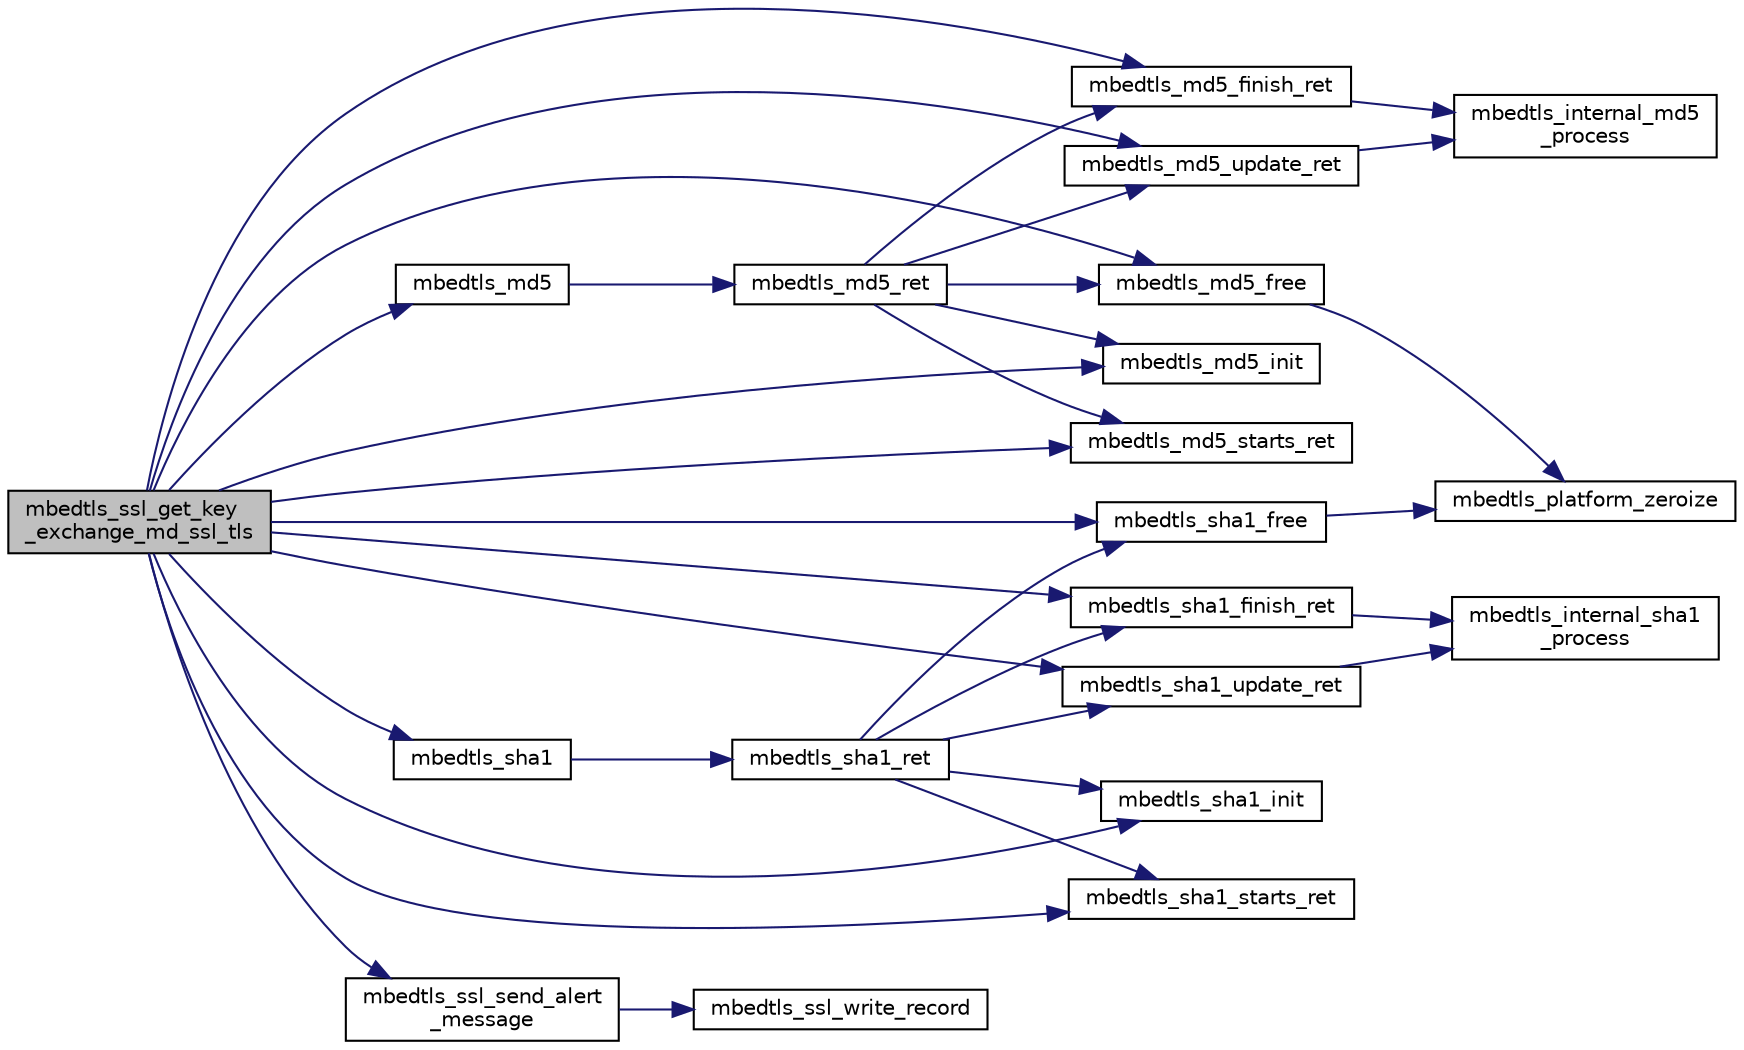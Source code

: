 digraph "mbedtls_ssl_get_key_exchange_md_ssl_tls"
{
 // LATEX_PDF_SIZE
  edge [fontname="Helvetica",fontsize="10",labelfontname="Helvetica",labelfontsize="10"];
  node [fontname="Helvetica",fontsize="10",shape=record];
  rankdir="LR";
  Node1 [label="mbedtls_ssl_get_key\l_exchange_md_ssl_tls",height=0.2,width=0.4,color="black", fillcolor="grey75", style="filled", fontcolor="black",tooltip=" "];
  Node1 -> Node2 [color="midnightblue",fontsize="10",style="solid",fontname="Helvetica"];
  Node2 [label="mbedtls_md5",height=0.2,width=0.4,color="black", fillcolor="white", style="filled",URL="$d7/d6c/md5_8c.html#a202e66e390f495b4ee4ea0a10550d51c",tooltip="Output = MD5( input buffer )"];
  Node2 -> Node3 [color="midnightblue",fontsize="10",style="solid",fontname="Helvetica"];
  Node3 [label="mbedtls_md5_ret",height=0.2,width=0.4,color="black", fillcolor="white", style="filled",URL="$d7/d6c/md5_8c.html#a7ca72f7b510cfcc00be6f10f57f3257a",tooltip="Output = MD5( input buffer )"];
  Node3 -> Node4 [color="midnightblue",fontsize="10",style="solid",fontname="Helvetica"];
  Node4 [label="mbedtls_md5_finish_ret",height=0.2,width=0.4,color="black", fillcolor="white", style="filled",URL="$d7/d6c/md5_8c.html#af63cd4648961d4b2efab1b4e2eb15d82",tooltip="MD5 final digest."];
  Node4 -> Node5 [color="midnightblue",fontsize="10",style="solid",fontname="Helvetica"];
  Node5 [label="mbedtls_internal_md5\l_process",height=0.2,width=0.4,color="black", fillcolor="white", style="filled",URL="$d7/d6c/md5_8c.html#a2fc86ce6eea887e6c6b3cd619da02b21",tooltip="MD5 process data block (internal use only)"];
  Node3 -> Node6 [color="midnightblue",fontsize="10",style="solid",fontname="Helvetica"];
  Node6 [label="mbedtls_md5_free",height=0.2,width=0.4,color="black", fillcolor="white", style="filled",URL="$d7/d6c/md5_8c.html#a6cb8881e3dc6179228b69437ccd00451",tooltip="Clear MD5 context."];
  Node6 -> Node7 [color="midnightblue",fontsize="10",style="solid",fontname="Helvetica"];
  Node7 [label="mbedtls_platform_zeroize",height=0.2,width=0.4,color="black", fillcolor="white", style="filled",URL="$dd/dde/platform__util_8c.html#aa4e36b2c1c58d8ad89e1e11b6ebea2d9",tooltip="Securely zeroize a buffer."];
  Node3 -> Node8 [color="midnightblue",fontsize="10",style="solid",fontname="Helvetica"];
  Node8 [label="mbedtls_md5_init",height=0.2,width=0.4,color="black", fillcolor="white", style="filled",URL="$d7/d6c/md5_8c.html#ad8147bb77981950e6965914d837d9b3e",tooltip="Initialize MD5 context."];
  Node3 -> Node9 [color="midnightblue",fontsize="10",style="solid",fontname="Helvetica"];
  Node9 [label="mbedtls_md5_starts_ret",height=0.2,width=0.4,color="black", fillcolor="white", style="filled",URL="$d7/d6c/md5_8c.html#abac694564e25de21e33a090184f223fc",tooltip="MD5 context setup."];
  Node3 -> Node10 [color="midnightblue",fontsize="10",style="solid",fontname="Helvetica"];
  Node10 [label="mbedtls_md5_update_ret",height=0.2,width=0.4,color="black", fillcolor="white", style="filled",URL="$d7/d6c/md5_8c.html#aded2afe836bf7d6b30f2aa5d5f8033ee",tooltip="MD5 process buffer."];
  Node10 -> Node5 [color="midnightblue",fontsize="10",style="solid",fontname="Helvetica"];
  Node1 -> Node4 [color="midnightblue",fontsize="10",style="solid",fontname="Helvetica"];
  Node1 -> Node6 [color="midnightblue",fontsize="10",style="solid",fontname="Helvetica"];
  Node1 -> Node8 [color="midnightblue",fontsize="10",style="solid",fontname="Helvetica"];
  Node1 -> Node9 [color="midnightblue",fontsize="10",style="solid",fontname="Helvetica"];
  Node1 -> Node10 [color="midnightblue",fontsize="10",style="solid",fontname="Helvetica"];
  Node1 -> Node11 [color="midnightblue",fontsize="10",style="solid",fontname="Helvetica"];
  Node11 [label="mbedtls_sha1",height=0.2,width=0.4,color="black", fillcolor="white", style="filled",URL="$d2/d24/sha1_8c.html#af3c90bb59dca0cc914303ca2a1e382b9",tooltip="This function calculates the SHA-1 checksum of a buffer."];
  Node11 -> Node12 [color="midnightblue",fontsize="10",style="solid",fontname="Helvetica"];
  Node12 [label="mbedtls_sha1_ret",height=0.2,width=0.4,color="black", fillcolor="white", style="filled",URL="$d2/d24/sha1_8c.html#a332d382923412f8960b8558118fdfa90",tooltip="This function calculates the SHA-1 checksum of a buffer."];
  Node12 -> Node13 [color="midnightblue",fontsize="10",style="solid",fontname="Helvetica"];
  Node13 [label="mbedtls_sha1_finish_ret",height=0.2,width=0.4,color="black", fillcolor="white", style="filled",URL="$d2/d24/sha1_8c.html#ad5386f33f3a04ca416fe89e0e8d5039d",tooltip="This function finishes the SHA-1 operation, and writes the result to the output buffer."];
  Node13 -> Node14 [color="midnightblue",fontsize="10",style="solid",fontname="Helvetica"];
  Node14 [label="mbedtls_internal_sha1\l_process",height=0.2,width=0.4,color="black", fillcolor="white", style="filled",URL="$d2/d24/sha1_8c.html#a691c38288ec5d507269f95f7eed2c1e0",tooltip="SHA-1 process data block (internal use only)."];
  Node12 -> Node15 [color="midnightblue",fontsize="10",style="solid",fontname="Helvetica"];
  Node15 [label="mbedtls_sha1_free",height=0.2,width=0.4,color="black", fillcolor="white", style="filled",URL="$d2/d24/sha1_8c.html#a126091a4e884966454dca38c97770a24",tooltip="This function clears a SHA-1 context."];
  Node15 -> Node7 [color="midnightblue",fontsize="10",style="solid",fontname="Helvetica"];
  Node12 -> Node16 [color="midnightblue",fontsize="10",style="solid",fontname="Helvetica"];
  Node16 [label="mbedtls_sha1_init",height=0.2,width=0.4,color="black", fillcolor="white", style="filled",URL="$d2/d24/sha1_8c.html#af0cc8deb8dd30a095c6023c498418d24",tooltip="This function initializes a SHA-1 context."];
  Node12 -> Node17 [color="midnightblue",fontsize="10",style="solid",fontname="Helvetica"];
  Node17 [label="mbedtls_sha1_starts_ret",height=0.2,width=0.4,color="black", fillcolor="white", style="filled",URL="$d2/d24/sha1_8c.html#a75b1992ad93e9b796686c442dcd5893e",tooltip="This function starts a SHA-1 checksum calculation."];
  Node12 -> Node18 [color="midnightblue",fontsize="10",style="solid",fontname="Helvetica"];
  Node18 [label="mbedtls_sha1_update_ret",height=0.2,width=0.4,color="black", fillcolor="white", style="filled",URL="$d2/d24/sha1_8c.html#a460e674d51e2cd2d4f7ab520371d8307",tooltip="This function feeds an input buffer into an ongoing SHA-1 checksum calculation."];
  Node18 -> Node14 [color="midnightblue",fontsize="10",style="solid",fontname="Helvetica"];
  Node1 -> Node13 [color="midnightblue",fontsize="10",style="solid",fontname="Helvetica"];
  Node1 -> Node15 [color="midnightblue",fontsize="10",style="solid",fontname="Helvetica"];
  Node1 -> Node16 [color="midnightblue",fontsize="10",style="solid",fontname="Helvetica"];
  Node1 -> Node17 [color="midnightblue",fontsize="10",style="solid",fontname="Helvetica"];
  Node1 -> Node18 [color="midnightblue",fontsize="10",style="solid",fontname="Helvetica"];
  Node1 -> Node19 [color="midnightblue",fontsize="10",style="solid",fontname="Helvetica"];
  Node19 [label="mbedtls_ssl_send_alert\l_message",height=0.2,width=0.4,color="black", fillcolor="white", style="filled",URL="$d4/df9/ssl__tls_8c.html#a431e67252731a34bd9b5f2c9222f4c43",tooltip="Send an alert message."];
  Node19 -> Node20 [color="midnightblue",fontsize="10",style="solid",fontname="Helvetica"];
  Node20 [label="mbedtls_ssl_write_record",height=0.2,width=0.4,color="black", fillcolor="white", style="filled",URL="$d4/df9/ssl__tls_8c.html#a56dba26b0d35cd109798849dd8d9e304",tooltip=" "];
}
